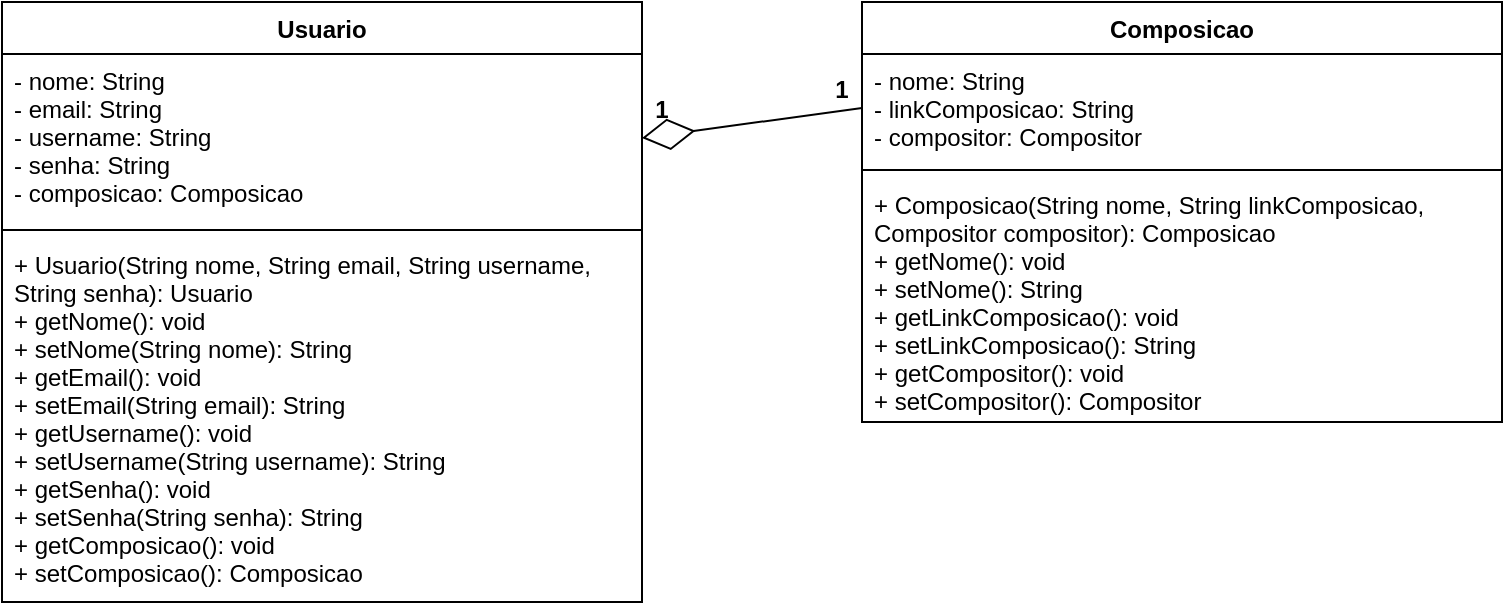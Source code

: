 <mxfile version="14.6.0" type="github">
  <diagram id="JYylptXItskjPRS8s5tQ" name="Page-1">
    <mxGraphModel dx="786" dy="446" grid="1" gridSize="10" guides="1" tooltips="1" connect="1" arrows="1" fold="1" page="1" pageScale="1" pageWidth="850" pageHeight="1100" math="0" shadow="0">
      <root>
        <mxCell id="0" />
        <mxCell id="1" parent="0" />
        <mxCell id="DAYWACB98tQwwMl1dbcq-2" value="Usuario" style="swimlane;fontStyle=1;align=center;verticalAlign=top;childLayout=stackLayout;horizontal=1;startSize=26;horizontalStack=0;resizeParent=1;resizeParentMax=0;resizeLast=0;collapsible=1;marginBottom=0;" vertex="1" parent="1">
          <mxGeometry x="40" y="40" width="320" height="300" as="geometry" />
        </mxCell>
        <mxCell id="DAYWACB98tQwwMl1dbcq-3" value="- nome: String&#xa;- email: String&#xa;- username: String&#xa;- senha: String&#xa;- composicao: Composicao" style="text;strokeColor=none;fillColor=none;align=left;verticalAlign=top;spacingLeft=4;spacingRight=4;overflow=hidden;rotatable=0;points=[[0,0.5],[1,0.5]];portConstraint=eastwest;" vertex="1" parent="DAYWACB98tQwwMl1dbcq-2">
          <mxGeometry y="26" width="320" height="84" as="geometry" />
        </mxCell>
        <mxCell id="DAYWACB98tQwwMl1dbcq-4" value="" style="line;strokeWidth=1;fillColor=none;align=left;verticalAlign=middle;spacingTop=-1;spacingLeft=3;spacingRight=3;rotatable=0;labelPosition=right;points=[];portConstraint=eastwest;" vertex="1" parent="DAYWACB98tQwwMl1dbcq-2">
          <mxGeometry y="110" width="320" height="8" as="geometry" />
        </mxCell>
        <mxCell id="DAYWACB98tQwwMl1dbcq-5" value="+ Usuario(String nome, String email, String username,&#xa;String senha): Usuario&#xa;+ getNome(): void&#xa;+ setNome(String nome): String&#xa;+ getEmail(): void&#xa;+ setEmail(String email): String&#xa;+ getUsername(): void&#xa;+ setUsername(String username): String&#xa;+ getSenha(): void&#xa;+ setSenha(String senha): String&#xa;+ getComposicao(): void&#xa;+ setComposicao(): Composicao" style="text;strokeColor=none;fillColor=none;align=left;verticalAlign=top;spacingLeft=4;spacingRight=4;overflow=hidden;rotatable=0;points=[[0,0.5],[1,0.5]];portConstraint=eastwest;" vertex="1" parent="DAYWACB98tQwwMl1dbcq-2">
          <mxGeometry y="118" width="320" height="182" as="geometry" />
        </mxCell>
        <mxCell id="DAYWACB98tQwwMl1dbcq-10" value="Composicao" style="swimlane;fontStyle=1;align=center;verticalAlign=top;childLayout=stackLayout;horizontal=1;startSize=26;horizontalStack=0;resizeParent=1;resizeParentMax=0;resizeLast=0;collapsible=1;marginBottom=0;" vertex="1" parent="1">
          <mxGeometry x="470" y="40" width="320" height="210" as="geometry" />
        </mxCell>
        <mxCell id="DAYWACB98tQwwMl1dbcq-11" value="- nome: String&#xa;- linkComposicao: String&#xa;- compositor: Compositor" style="text;strokeColor=none;fillColor=none;align=left;verticalAlign=top;spacingLeft=4;spacingRight=4;overflow=hidden;rotatable=0;points=[[0,0.5],[1,0.5]];portConstraint=eastwest;" vertex="1" parent="DAYWACB98tQwwMl1dbcq-10">
          <mxGeometry y="26" width="320" height="54" as="geometry" />
        </mxCell>
        <mxCell id="DAYWACB98tQwwMl1dbcq-12" value="" style="line;strokeWidth=1;fillColor=none;align=left;verticalAlign=middle;spacingTop=-1;spacingLeft=3;spacingRight=3;rotatable=0;labelPosition=right;points=[];portConstraint=eastwest;" vertex="1" parent="DAYWACB98tQwwMl1dbcq-10">
          <mxGeometry y="80" width="320" height="8" as="geometry" />
        </mxCell>
        <mxCell id="DAYWACB98tQwwMl1dbcq-13" value="+ Composicao(String nome, String linkComposicao,&#xa;Compositor compositor): Composicao&#xa;+ getNome(): void&#xa;+ setNome(): String&#xa;+ getLinkComposicao(): void&#xa;+ setLinkComposicao(): String&#xa;+ getCompositor(): void&#xa;+ setCompositor(): Compositor" style="text;strokeColor=none;fillColor=none;align=left;verticalAlign=top;spacingLeft=4;spacingRight=4;overflow=hidden;rotatable=0;points=[[0,0.5],[1,0.5]];portConstraint=eastwest;" vertex="1" parent="DAYWACB98tQwwMl1dbcq-10">
          <mxGeometry y="88" width="320" height="122" as="geometry" />
        </mxCell>
        <mxCell id="DAYWACB98tQwwMl1dbcq-14" value="" style="endArrow=diamondThin;endFill=0;endSize=24;html=1;exitX=0;exitY=0.5;exitDx=0;exitDy=0;" edge="1" parent="1" source="DAYWACB98tQwwMl1dbcq-11">
          <mxGeometry width="160" relative="1" as="geometry">
            <mxPoint x="320" y="230" as="sourcePoint" />
            <mxPoint x="360" y="108" as="targetPoint" />
          </mxGeometry>
        </mxCell>
        <mxCell id="DAYWACB98tQwwMl1dbcq-16" value="1" style="text;align=center;fontStyle=1;verticalAlign=middle;spacingLeft=3;spacingRight=3;strokeColor=none;rotatable=0;points=[[0,0.5],[1,0.5]];portConstraint=eastwest;" vertex="1" parent="1">
          <mxGeometry x="330" y="80" width="80" height="26" as="geometry" />
        </mxCell>
        <mxCell id="DAYWACB98tQwwMl1dbcq-17" value="1" style="text;align=center;fontStyle=1;verticalAlign=middle;spacingLeft=3;spacingRight=3;strokeColor=none;rotatable=0;points=[[0,0.5],[1,0.5]];portConstraint=eastwest;" vertex="1" parent="1">
          <mxGeometry x="420" y="70" width="80" height="26" as="geometry" />
        </mxCell>
      </root>
    </mxGraphModel>
  </diagram>
</mxfile>
